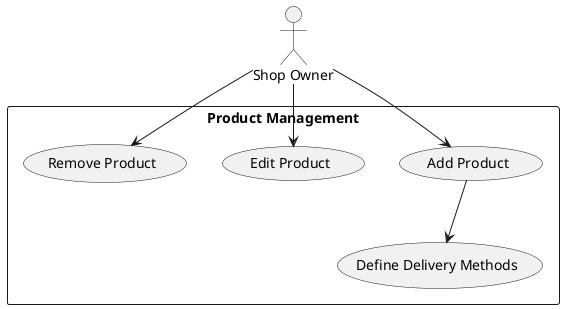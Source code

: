 @startuml
actor "Shop Owner" as Owner
rectangle "Product Management" {
    usecase "Add Product" as UC_AddProduct
    usecase "Edit Product" as UC_EditProduct
    usecase "Remove Product" as UC_RemoveProduct
    usecase "Define Delivery Methods" as UC_DeliveryMethods
}

Owner --> UC_AddProduct
Owner --> UC_EditProduct
Owner --> UC_RemoveProduct
UC_AddProduct --> UC_DeliveryMethods
@enduml
